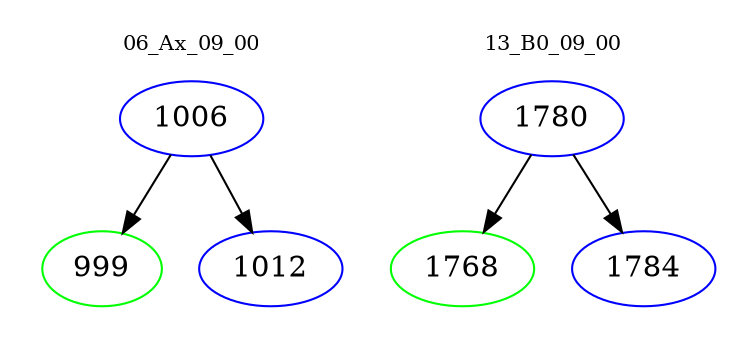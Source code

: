 digraph{
subgraph cluster_0 {
color = white
label = "06_Ax_09_00";
fontsize=10;
T0_1006 [label="1006", color="blue"]
T0_1006 -> T0_999 [color="black"]
T0_999 [label="999", color="green"]
T0_1006 -> T0_1012 [color="black"]
T0_1012 [label="1012", color="blue"]
}
subgraph cluster_1 {
color = white
label = "13_B0_09_00";
fontsize=10;
T1_1780 [label="1780", color="blue"]
T1_1780 -> T1_1768 [color="black"]
T1_1768 [label="1768", color="green"]
T1_1780 -> T1_1784 [color="black"]
T1_1784 [label="1784", color="blue"]
}
}
